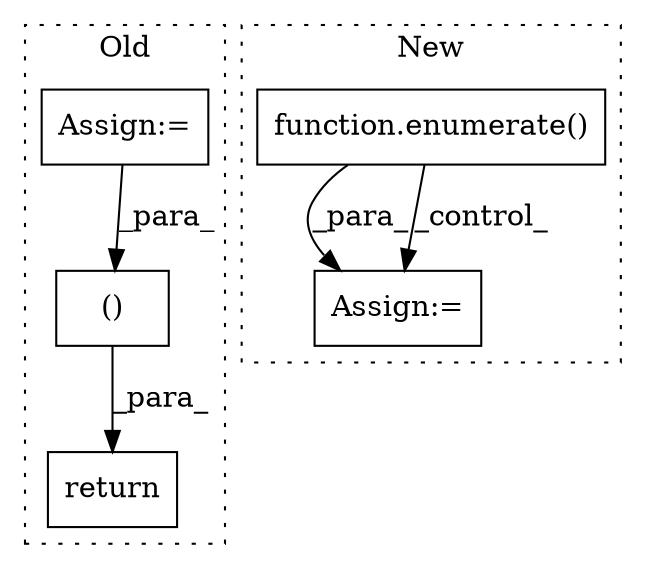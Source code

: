 digraph G {
subgraph cluster0 {
1 [label="()" a="54" s="10836" l="6" shape="box"];
3 [label="return" a="93" s="10824" l="7" shape="box"];
4 [label="Assign:=" a="68" s="10782" l="3" shape="box"];
label = "Old";
style="dotted";
}
subgraph cluster1 {
2 [label="function.enumerate()" a="75" s="11804,11816" l="10,1" shape="box"];
5 [label="Assign:=" a="68" s="11990" l="2" shape="box"];
label = "New";
style="dotted";
}
1 -> 3 [label="_para_"];
2 -> 5 [label="_para_"];
2 -> 5 [label="_control_"];
4 -> 1 [label="_para_"];
}
